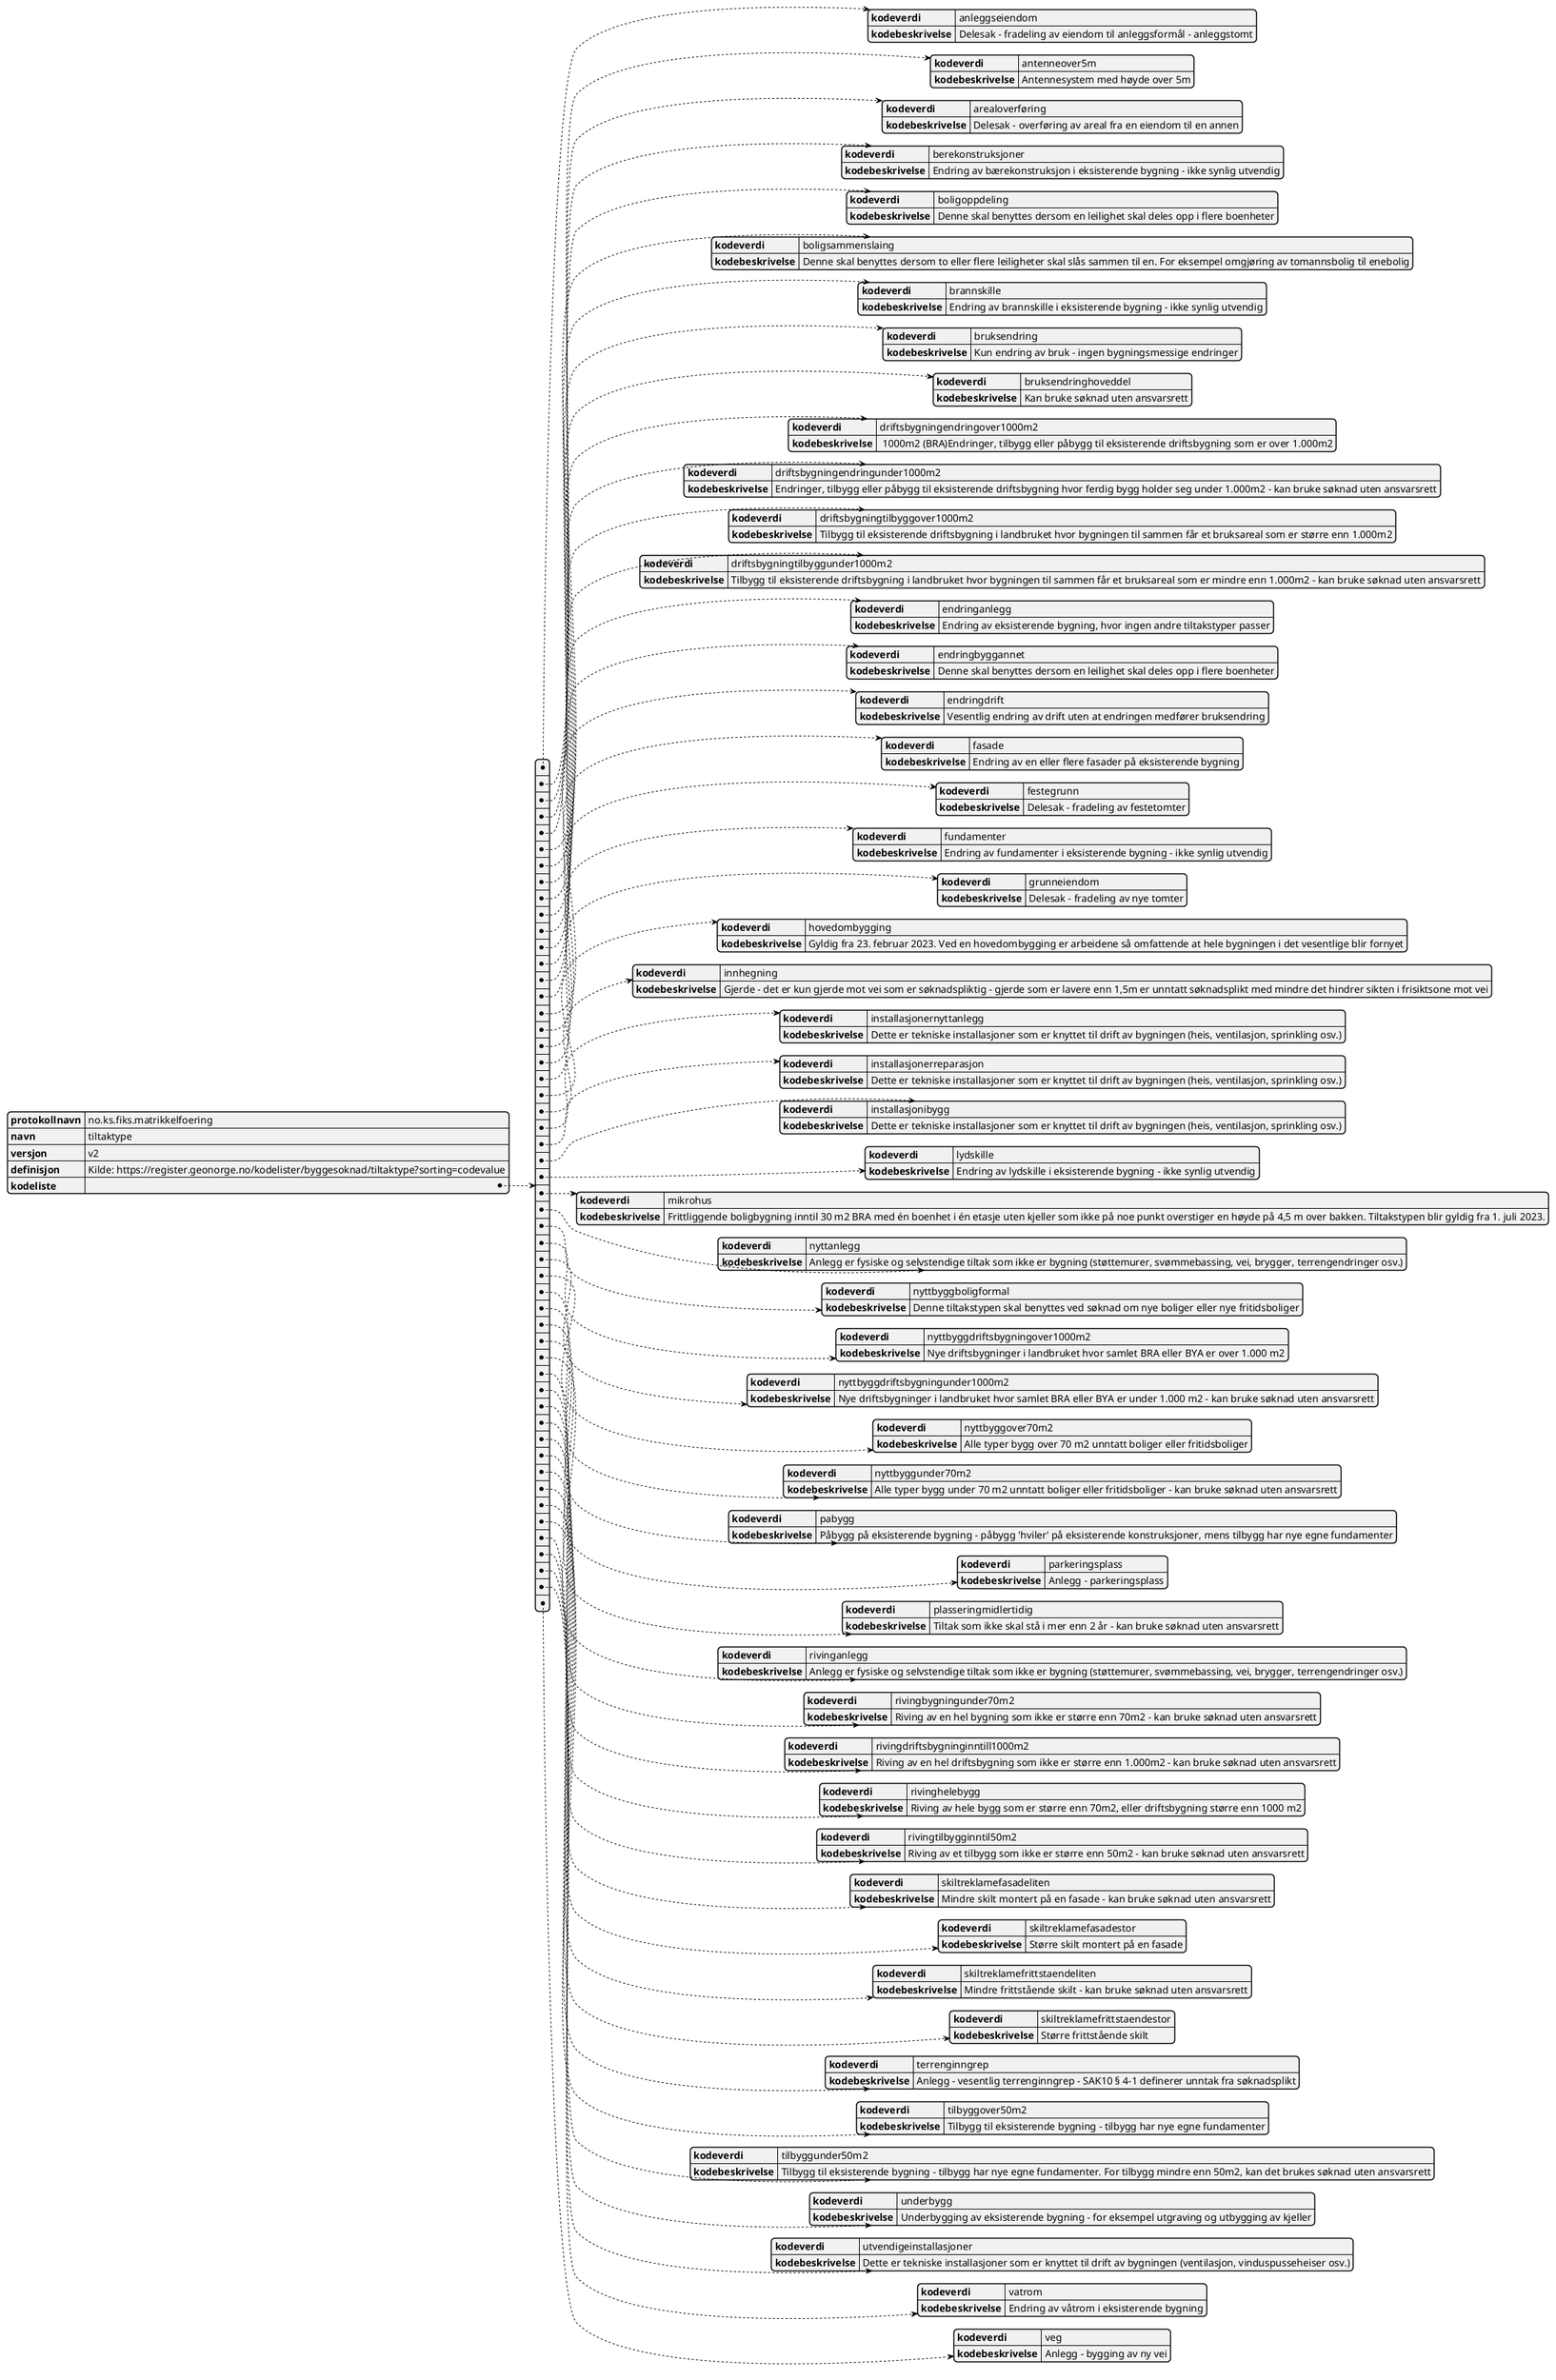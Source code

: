 @startjson
{
  "protokollnavn": "no.ks.fiks.matrikkelfoering",
  "navn": "tiltaktype",
  "versjon": "v2",
  "definisjon": "Kilde: https://register.geonorge.no/kodelister/byggesoknad/tiltaktype?sorting=codevalue",
  "kodeliste": [
    {
      "kodeverdi" : "anleggseiendom",
      "kodebeskrivelse" : "Delesak - fradeling av eiendom til anleggsformål - anleggstomt"
    },
    {
      "kodeverdi" : "antenneover5m",
      "kodebeskrivelse" : "Antennesystem med høyde over 5m"
    },
    {
      "kodeverdi" : "arealoverføring",
      "kodebeskrivelse" : "Delesak - overføring av areal fra en eiendom til en annen"
    },
    {
      "kodeverdi" : "berekonstruksjoner",
      "kodebeskrivelse" : "Endring av bærekonstruksjon i eksisterende bygning - ikke synlig utvendig"
    },
    {
      "kodeverdi" : "boligoppdeling",
      "kodebeskrivelse" : "Denne skal benyttes dersom en leilighet skal deles opp i flere boenheter"
    },
    {
      "kodeverdi" : "boligsammenslaing",
      "kodebeskrivelse" : "Denne skal benyttes dersom to eller flere leiligheter skal slås sammen til en. For eksempel omgjøring av tomannsbolig til enebolig"
    },
    {
      "kodeverdi" : "brannskille",
      "kodebeskrivelse" : "Endring av brannskille i eksisterende bygning - ikke synlig utvendig"
    },
    {
      "kodeverdi" : "bruksendring",
      "kodebeskrivelse" : "Kun endring av bruk - ingen bygningsmessige endringer"
    },
    {
      "kodeverdi" : "bruksendringhoveddel",
      "kodebeskrivelse" : "Kan bruke søknad uten ansvarsrett"
    },
    {
      "kodeverdi" : "driftsbygningendringover1000m2",
      "kodebeskrivelse" : " 1000m2 (BRA)Endringer, tilbygg eller påbygg til eksisterende driftsbygning som er over 1.000m2"
    },
    {
      "kodeverdi" : "driftsbygningendringunder1000m2",
      "kodebeskrivelse" : "Endringer, tilbygg eller påbygg til eksisterende driftsbygning hvor ferdig bygg holder seg under 1.000m2 - kan bruke søknad uten ansvarsrett"
    },
    {
      "kodeverdi" : "driftsbygningtilbyggover1000m2",
      "kodebeskrivelse" : "Tilbygg til eksisterende driftsbygning i landbruket hvor bygningen til sammen får et bruksareal som er større enn 1.000m2"
    },
    {
      "kodeverdi" : "driftsbygningtilbyggunder1000m2",
      "kodebeskrivelse" : "Tilbygg til eksisterende driftsbygning i landbruket hvor bygningen til sammen får et bruksareal som er mindre enn 1.000m2 - kan bruke søknad uten ansvarsrett"
    },
    {
      "kodeverdi" : "endringanlegg",
      "kodebeskrivelse" : "Endring av eksisterende bygning, hvor ingen andre tiltakstyper passer"
    },
    {
      "kodeverdi" : "endringbyggannet",
      "kodebeskrivelse" : "Denne skal benyttes dersom en leilighet skal deles opp i flere boenheter"
    },
    {
      "kodeverdi" : "endringdrift",
      "kodebeskrivelse" : "Vesentlig endring av drift uten at endringen medfører bruksendring"
    },
    {
      "kodeverdi" : "fasade",
      "kodebeskrivelse" : "Endring av en eller flere fasader på eksisterende bygning"
    },
    {
      "kodeverdi" : "festegrunn",
      "kodebeskrivelse" : "Delesak - fradeling av festetomter"
    },
    {
      "kodeverdi" : "fundamenter",
      "kodebeskrivelse" : "Endring av fundamenter i eksisterende bygning - ikke synlig utvendig"
    },
    {
      "kodeverdi" : "grunneiendom",
      "kodebeskrivelse" : "Delesak - fradeling av nye tomter"
    },
    {
      "kodeverdi" : "hovedombygging",
      "kodebeskrivelse" : "Gyldig fra 23. februar 2023. Ved en hovedombygging er arbeidene så omfattende at hele bygningen i det vesentlige blir fornyet"
    },
    {
      "kodeverdi" : "innhegning",
      "kodebeskrivelse" : "Gjerde - det er kun gjerde mot vei som er søknadspliktig - gjerde som er lavere enn 1,5m er unntatt søknadsplikt med mindre det hindrer sikten i frisiktsone mot vei"
    },
    {
      "kodeverdi" : "installasjonernyttanlegg",
      "kodebeskrivelse" : "Dette er tekniske installasjoner som er knyttet til drift av bygningen (heis, ventilasjon, sprinkling osv.)"
    },
    {
      "kodeverdi" : "installasjonerreparasjon",
      "kodebeskrivelse" : "Dette er tekniske installasjoner som er knyttet til drift av bygningen (heis, ventilasjon, sprinkling osv.)"
    },
    {
      "kodeverdi" : "installasjonibygg",
      "kodebeskrivelse" : "Dette er tekniske installasjoner som er knyttet til drift av bygningen (heis, ventilasjon, sprinkling osv.)"
    },
    {
      "kodeverdi" : "lydskille",
      "kodebeskrivelse" : "Endring av lydskille i eksisterende bygning - ikke synlig utvendig"
    },
    {
      "kodeverdi" : "mikrohus",
      "kodebeskrivelse" : "Frittliggende boligbygning inntil 30 m2 BRA med én boenhet i én etasje uten kjeller som ikke på noe punkt overstiger en høyde på 4,5 m over bakken. Tiltakstypen blir gyldig fra 1. juli 2023."
    },
    {
      "kodeverdi" : "nyttanlegg",
      "kodebeskrivelse" : "Anlegg er fysiske og selvstendige tiltak som ikke er bygning (støttemurer, svømmebassing, vei, brygger, terrengendringer osv.)"
    },
    {
      "kodeverdi" : "nyttbyggboligformal",
      "kodebeskrivelse" : "Denne tiltakstypen skal benyttes ved søknad om nye boliger eller nye fritidsboliger"
    },
    {
      "kodeverdi" : "nyttbyggdriftsbygningover1000m2",
      "kodebeskrivelse" : "Nye driftsbygninger i landbruket hvor samlet BRA eller BYA er over 1.000 m2"
    },
    {
      "kodeverdi" : "nyttbyggdriftsbygningunder1000m2",
      "kodebeskrivelse" : "Nye driftsbygninger i landbruket hvor samlet BRA eller BYA er under 1.000 m2 - kan bruke søknad uten ansvarsrett"
    },
    {
      "kodeverdi" : "nyttbyggover70m2",
      "kodebeskrivelse" : "Alle typer bygg over 70 m2 unntatt boliger eller fritidsboliger"
    },
    {
      "kodeverdi" : "nyttbyggunder70m2",
      "kodebeskrivelse" : "Alle typer bygg under 70 m2 unntatt boliger eller fritidsboliger - kan bruke søknad uten ansvarsrett"
    },
    {
      "kodeverdi" : "pabygg",
      "kodebeskrivelse" : "Påbygg på eksisterende bygning - påbygg 'hviler' på eksisterende konstruksjoner, mens tilbygg har nye egne fundamenter"
    },
    {
      "kodeverdi" : "parkeringsplass",
      "kodebeskrivelse" : "Anlegg - parkeringsplass"
    },
    {
      "kodeverdi" : "plasseringmidlertidig",
      "kodebeskrivelse" : "Tiltak som ikke skal stå i mer enn 2 år - kan bruke søknad uten ansvarsrett"
    },
    {
      "kodeverdi" : "rivinganlegg",
      "kodebeskrivelse" : "Anlegg er fysiske og selvstendige tiltak som ikke er bygning (støttemurer, svømmebassing, vei, brygger, terrengendringer osv.)"
    },
    {
      "kodeverdi" : "rivingbygningunder70m2",
      "kodebeskrivelse" : "Riving av en hel bygning som ikke er større enn 70m2 - kan bruke søknad uten ansvarsrett"
    },
    {
      "kodeverdi" : "rivingdriftsbygninginntill1000m2",
      "kodebeskrivelse" : "Riving av en hel driftsbygning som ikke er større enn 1.000m2 - kan bruke søknad uten ansvarsrett"
    },
    {
      "kodeverdi" : "rivinghelebygg",
      "kodebeskrivelse" : "Riving av hele bygg som er større enn 70m2, eller driftsbygning større enn 1000 m2"
    },
    {
      "kodeverdi" : "rivingtilbygginntil50m2",
      "kodebeskrivelse" : "Riving av et tilbygg som ikke er større enn 50m2 - kan bruke søknad uten ansvarsrett"
    },
    {
      "kodeverdi" : "skiltreklamefasadeliten",
      "kodebeskrivelse" : "Mindre skilt montert på en fasade - kan bruke søknad uten ansvarsrett"
    },
    {
      "kodeverdi" : "skiltreklamefasadestor",
      "kodebeskrivelse" : "Større skilt montert på en fasade"
    },
    {
      "kodeverdi" : "skiltreklamefrittstaendeliten",
      "kodebeskrivelse" : "Mindre frittstående skilt - kan bruke søknad uten ansvarsrett"
    },
    {
      "kodeverdi" : "skiltreklamefrittstaendestor",
      "kodebeskrivelse" : "Større frittstående skilt"
    },
    {
      "kodeverdi" : "terrenginngrep",
      "kodebeskrivelse" : "Anlegg - vesentlig terrenginngrep - SAK10 § 4-1 definerer unntak fra søknadsplikt"
    },
    {
      "kodeverdi" : "tilbyggover50m2",
      "kodebeskrivelse" : "Tilbygg til eksisterende bygning - tilbygg har nye egne fundamenter"
    },
    {
      "kodeverdi" : "tilbyggunder50m2",
      "kodebeskrivelse" : "Tilbygg til eksisterende bygning - tilbygg har nye egne fundamenter. For tilbygg mindre enn 50m2, kan det brukes søknad uten ansvarsrett"
    },
    {
      "kodeverdi" : "underbygg",
      "kodebeskrivelse" : "Underbygging av eksisterende bygning - for eksempel utgraving og utbygging av kjeller"
    },
    {
      "kodeverdi" : "utvendigeinstallasjoner",
      "kodebeskrivelse" : "Dette er tekniske installasjoner som er knyttet til drift av bygningen (ventilasjon, vinduspusseheiser osv.)"
    },
    {
      "kodeverdi" : "vatrom",
      "kodebeskrivelse" : "Endring av våtrom i eksisterende bygning"
    },
    {
      "kodeverdi" : "veg",
      "kodebeskrivelse" : "Anlegg - bygging av ny vei"
    }
  ]
}
@endjson